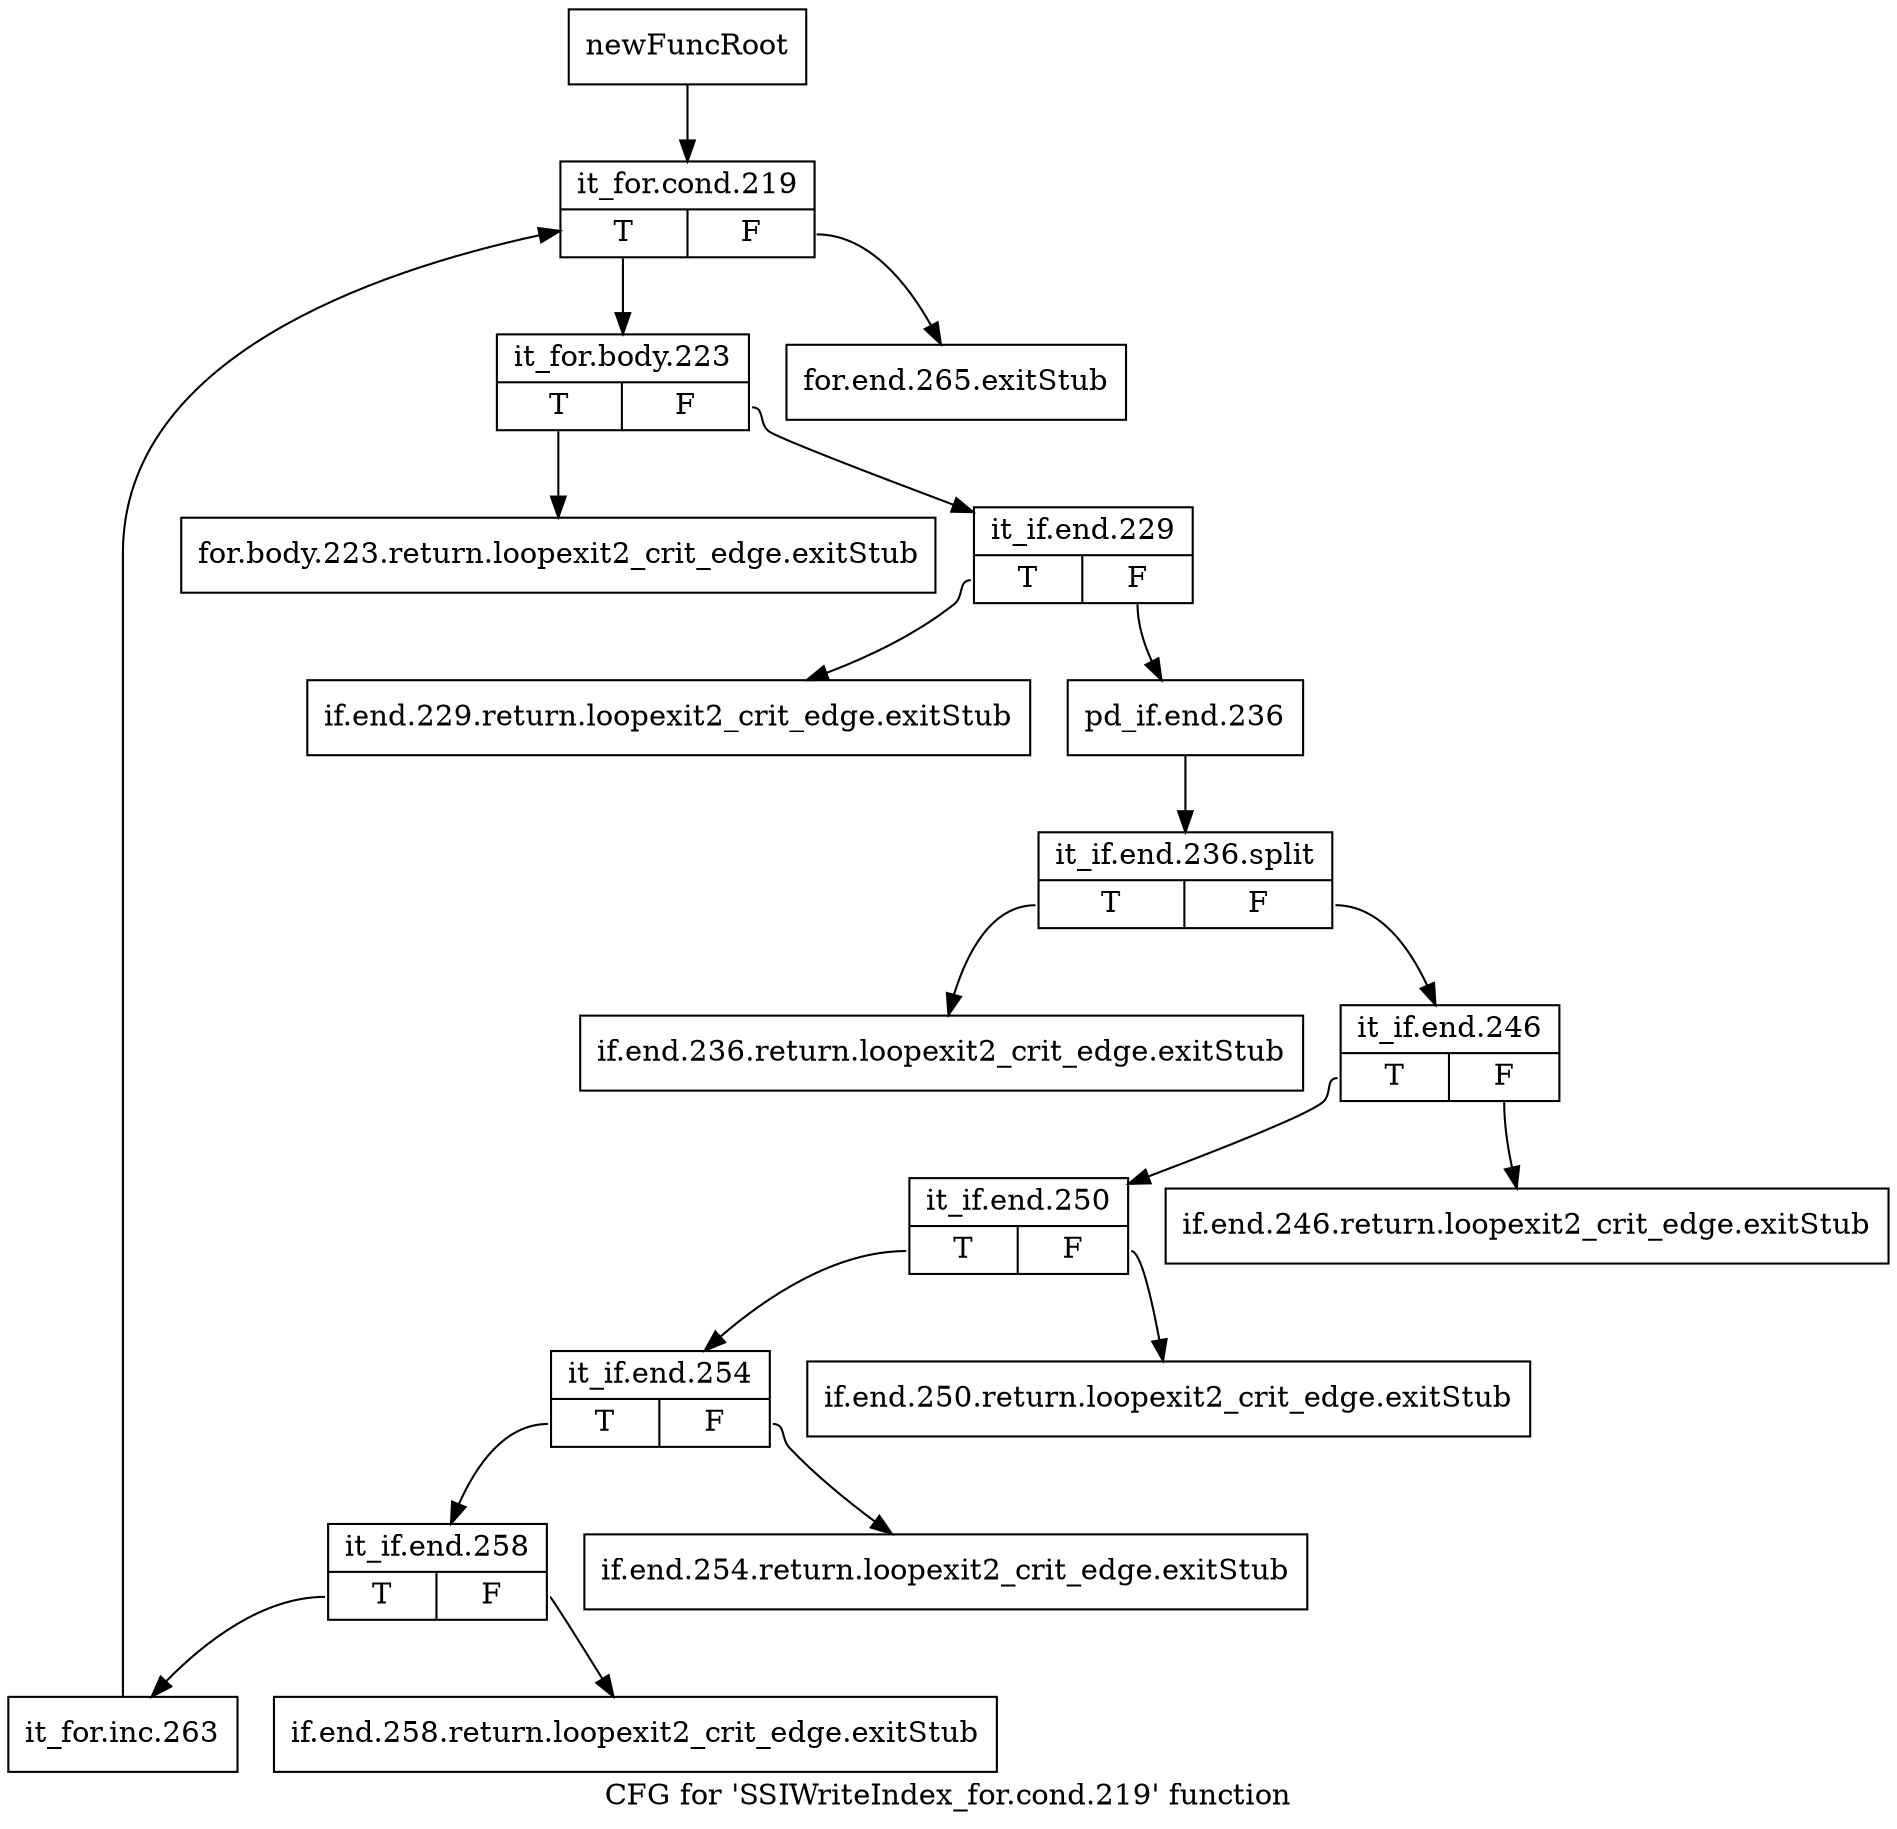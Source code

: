 digraph "CFG for 'SSIWriteIndex_for.cond.219' function" {
	label="CFG for 'SSIWriteIndex_for.cond.219' function";

	Node0x34953c0 [shape=record,label="{newFuncRoot}"];
	Node0x34953c0 -> Node0x34a7c80;
	Node0x34a7a00 [shape=record,label="{for.end.265.exitStub}"];
	Node0x34a7a50 [shape=record,label="{for.body.223.return.loopexit2_crit_edge.exitStub}"];
	Node0x34a7aa0 [shape=record,label="{if.end.229.return.loopexit2_crit_edge.exitStub}"];
	Node0x34a7af0 [shape=record,label="{if.end.236.return.loopexit2_crit_edge.exitStub}"];
	Node0x34a7b40 [shape=record,label="{if.end.246.return.loopexit2_crit_edge.exitStub}"];
	Node0x34a7b90 [shape=record,label="{if.end.250.return.loopexit2_crit_edge.exitStub}"];
	Node0x34a7be0 [shape=record,label="{if.end.254.return.loopexit2_crit_edge.exitStub}"];
	Node0x34a7c30 [shape=record,label="{if.end.258.return.loopexit2_crit_edge.exitStub}"];
	Node0x34a7c80 [shape=record,label="{it_for.cond.219|{<s0>T|<s1>F}}"];
	Node0x34a7c80:s0 -> Node0x34a7cd0;
	Node0x34a7c80:s1 -> Node0x34a7a00;
	Node0x34a7cd0 [shape=record,label="{it_for.body.223|{<s0>T|<s1>F}}"];
	Node0x34a7cd0:s0 -> Node0x34a7a50;
	Node0x34a7cd0:s1 -> Node0x34a7d20;
	Node0x34a7d20 [shape=record,label="{it_if.end.229|{<s0>T|<s1>F}}"];
	Node0x34a7d20:s0 -> Node0x34a7aa0;
	Node0x34a7d20:s1 -> Node0x34a7d70;
	Node0x34a7d70 [shape=record,label="{pd_if.end.236}"];
	Node0x34a7d70 -> Node0x39a3e30;
	Node0x39a3e30 [shape=record,label="{it_if.end.236.split|{<s0>T|<s1>F}}"];
	Node0x39a3e30:s0 -> Node0x34a7af0;
	Node0x39a3e30:s1 -> Node0x34a7dc0;
	Node0x34a7dc0 [shape=record,label="{it_if.end.246|{<s0>T|<s1>F}}"];
	Node0x34a7dc0:s0 -> Node0x34a7e10;
	Node0x34a7dc0:s1 -> Node0x34a7b40;
	Node0x34a7e10 [shape=record,label="{it_if.end.250|{<s0>T|<s1>F}}"];
	Node0x34a7e10:s0 -> Node0x34a7e60;
	Node0x34a7e10:s1 -> Node0x34a7b90;
	Node0x34a7e60 [shape=record,label="{it_if.end.254|{<s0>T|<s1>F}}"];
	Node0x34a7e60:s0 -> Node0x34a7eb0;
	Node0x34a7e60:s1 -> Node0x34a7be0;
	Node0x34a7eb0 [shape=record,label="{it_if.end.258|{<s0>T|<s1>F}}"];
	Node0x34a7eb0:s0 -> Node0x34a7f00;
	Node0x34a7eb0:s1 -> Node0x34a7c30;
	Node0x34a7f00 [shape=record,label="{it_for.inc.263}"];
	Node0x34a7f00 -> Node0x34a7c80;
}

